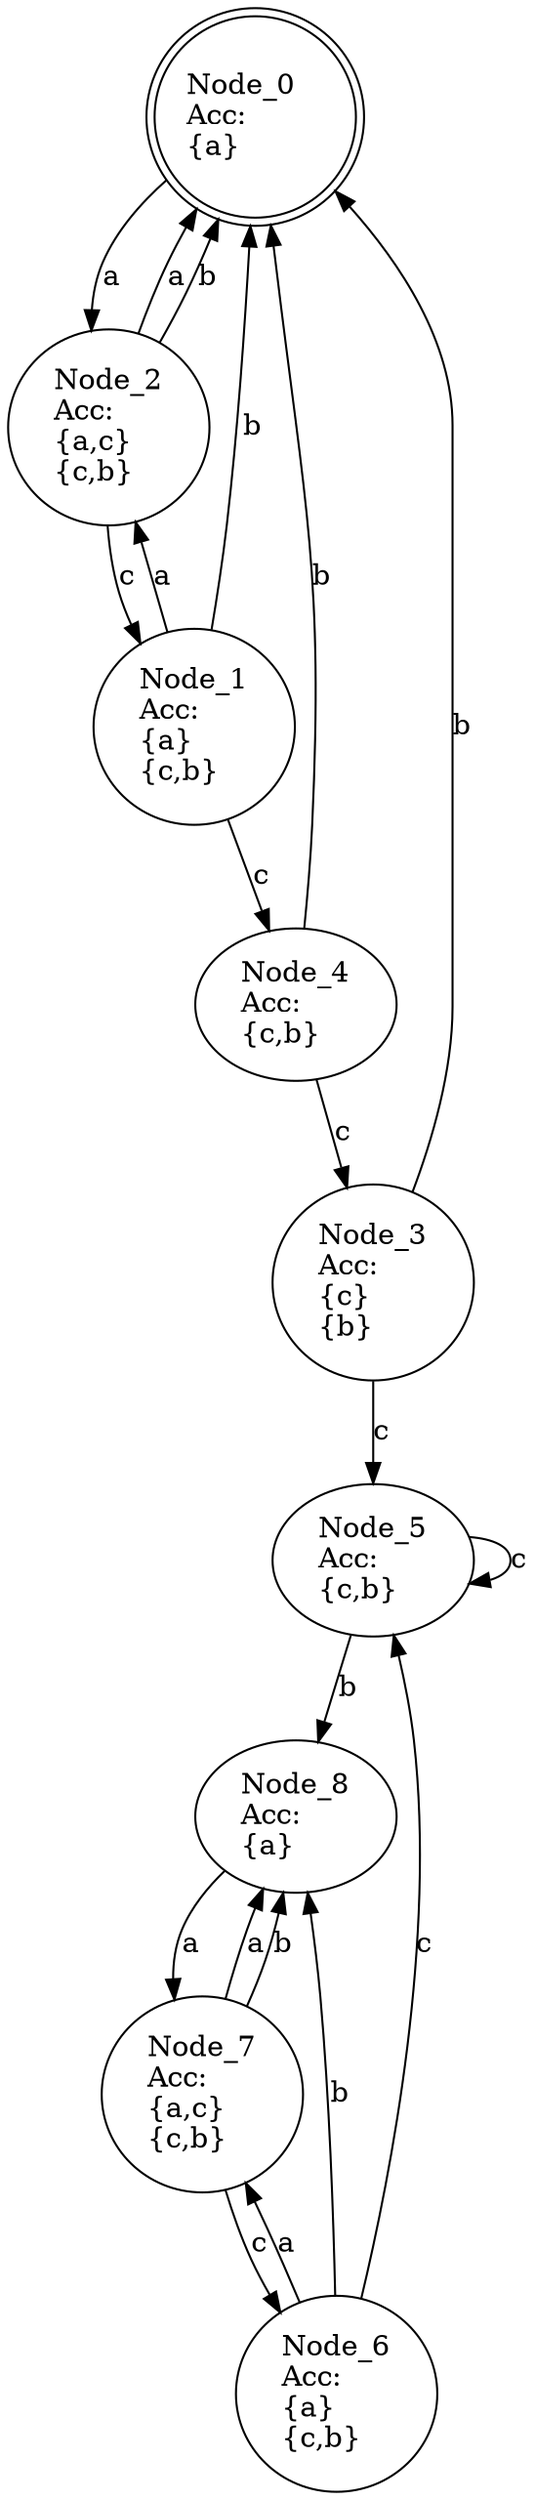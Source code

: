 digraph g {

Node_0[shape=doublecircle,label="Node_0\lAcc:\l{a}\l"];
Node_0 -> Node_2[label="a"];
Node_2[label="Node_2\lAcc:\l{a,c}\l{c,b}\l"];
Node_2 -> Node_0[label="a"];
Node_2 -> Node_1[label="c"];
Node_2 -> Node_0[label="b"];
Node_1[label="Node_1\lAcc:\l{a}\l{c,b}\l"];
Node_1 -> Node_2[label="a"];
Node_1 -> Node_4[label="c"];
Node_1 -> Node_0[label="b"];
Node_4[label="Node_4\lAcc:\l{c,b}\l"];
Node_4 -> Node_3[label="c"];
Node_4 -> Node_0[label="b"];
Node_3[label="Node_3\lAcc:\l{c}\l{b}\l"];
Node_3 -> Node_5[label="c"];
Node_3 -> Node_0[label="b"];
Node_5[label="Node_5\lAcc:\l{c,b}\l"];
Node_5 -> Node_5[label="c"];
Node_5 -> Node_8[label="b"];
Node_8[label="Node_8\lAcc:\l{a}\l"];
Node_8 -> Node_7[label="a"];
Node_7[label="Node_7\lAcc:\l{a,c}\l{c,b}\l"];
Node_7 -> Node_8[label="a"];
Node_7 -> Node_6[label="c"];
Node_7 -> Node_8[label="b"];
Node_6[label="Node_6\lAcc:\l{a}\l{c,b}\l"];
Node_6 -> Node_7[label="a"];
Node_6 -> Node_5[label="c"];
Node_6 -> Node_8[label="b"];

}
